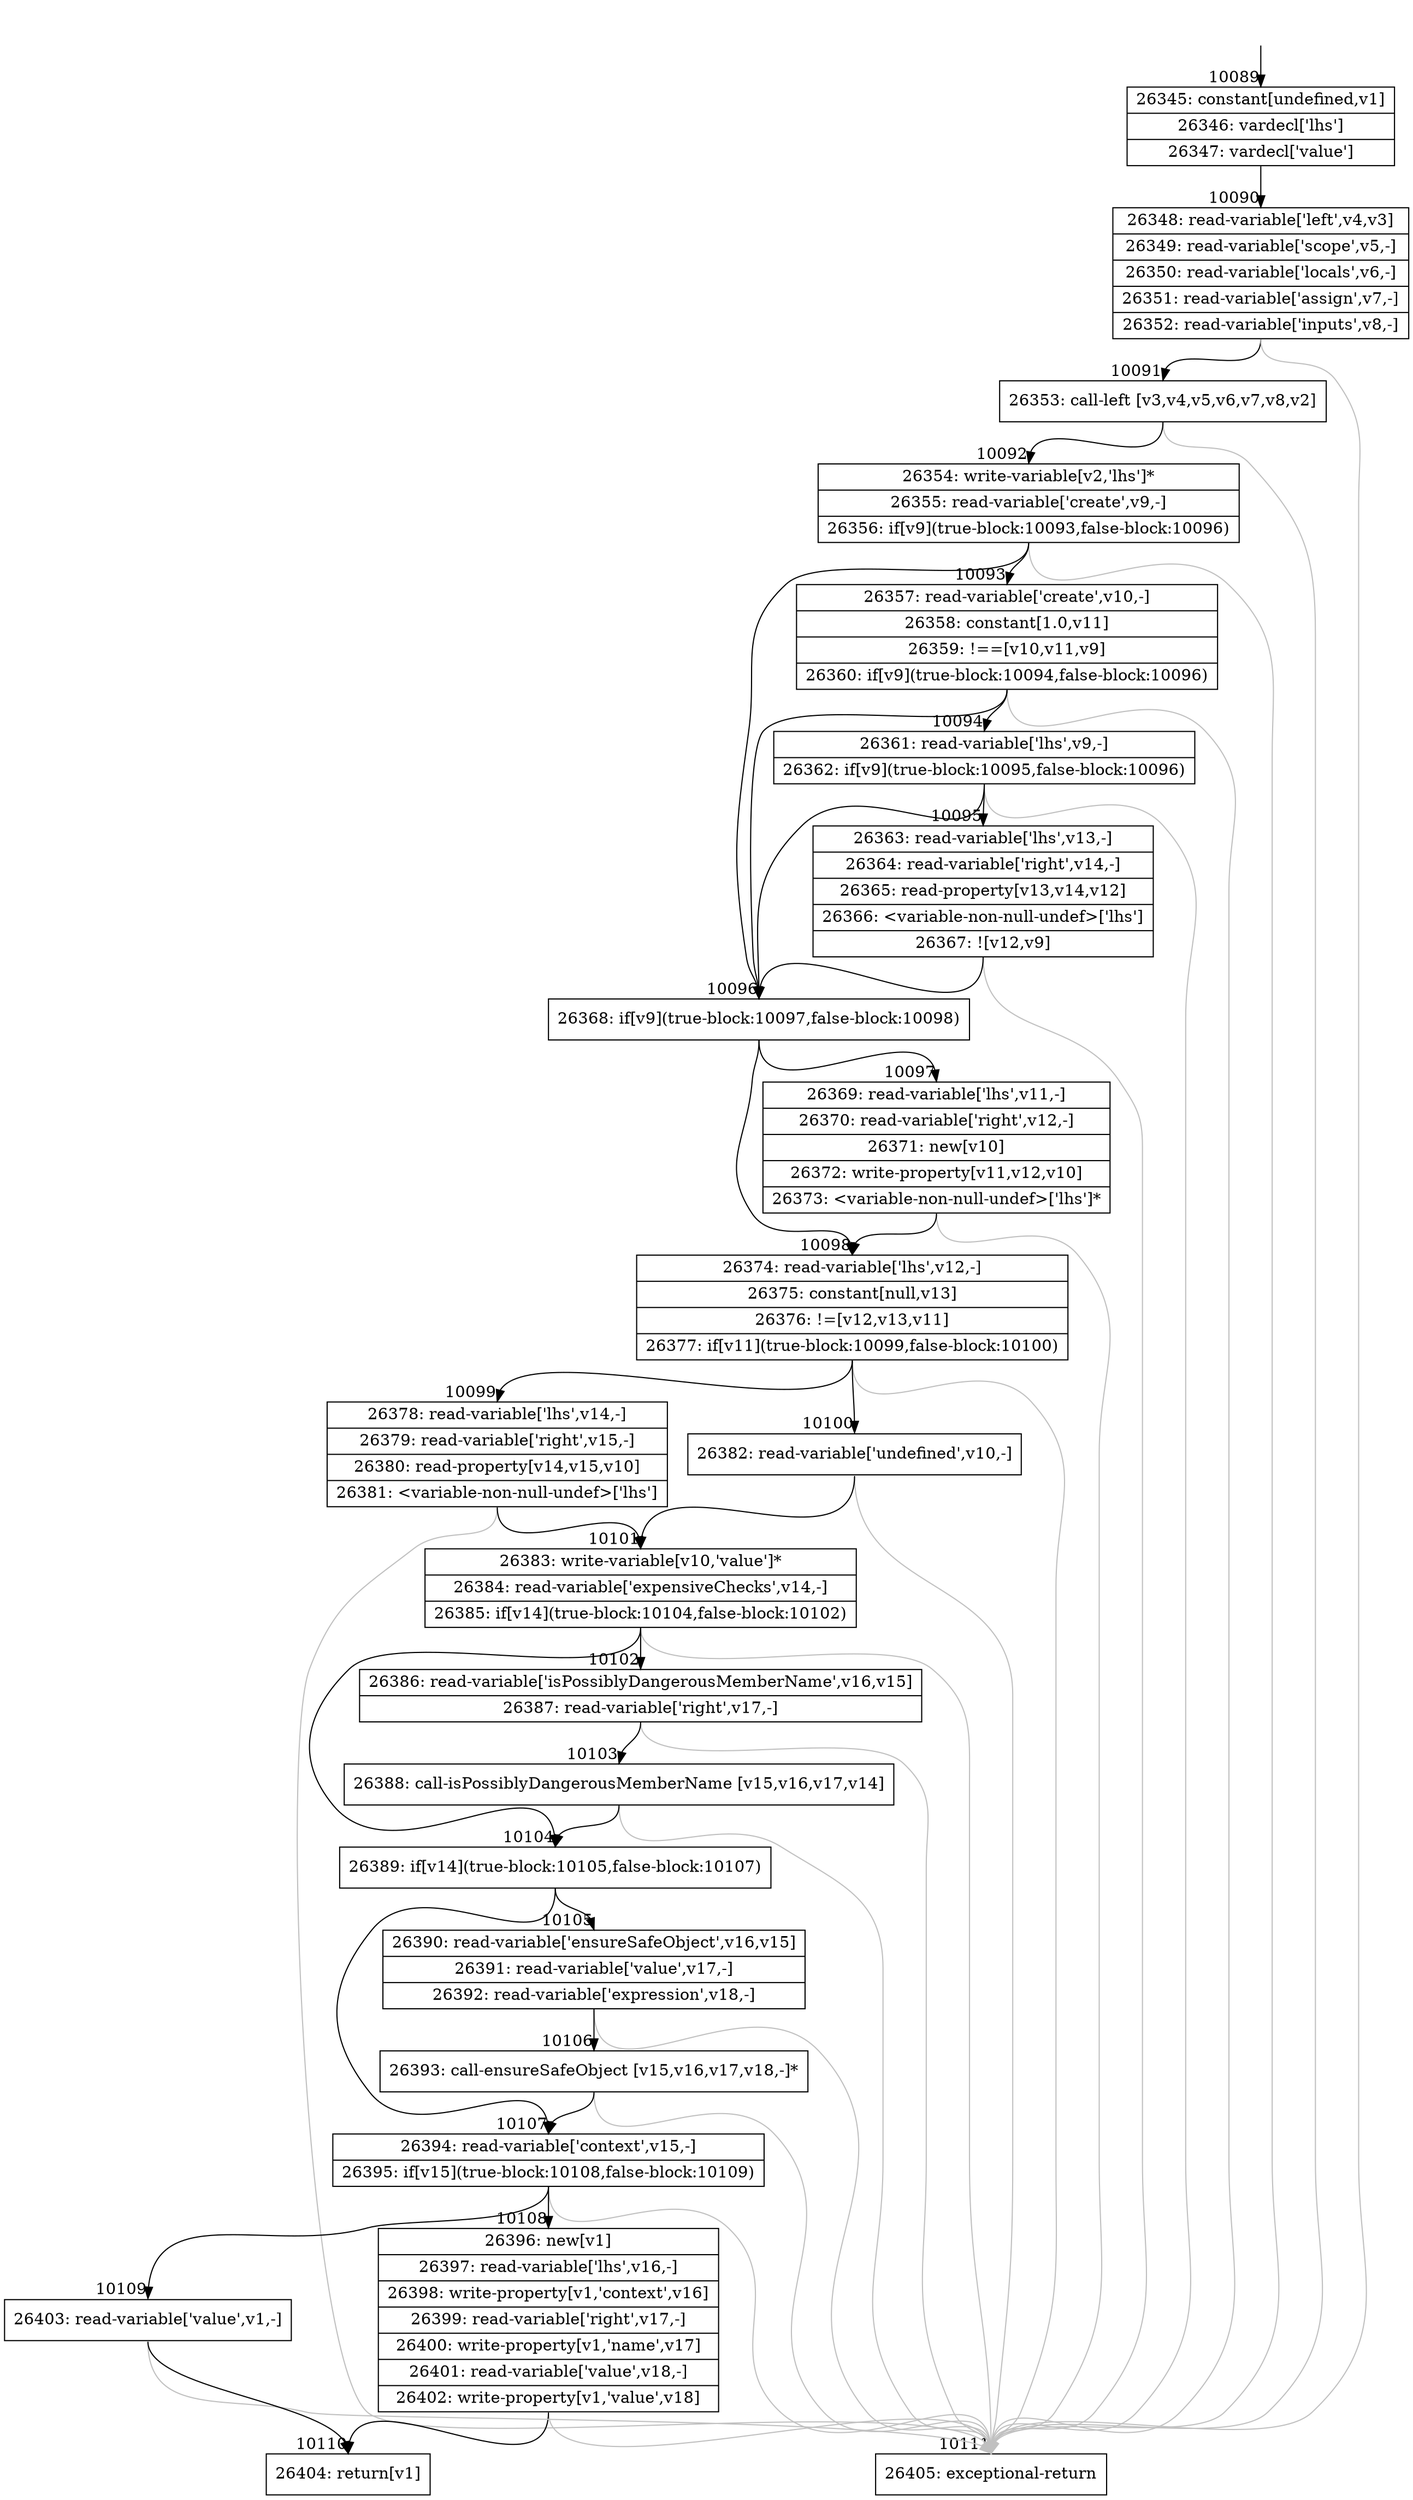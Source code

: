 digraph {
rankdir="TD"
BB_entry760[shape=none,label=""];
BB_entry760 -> BB10089 [tailport=s, headport=n, headlabel="    10089"]
BB10089 [shape=record label="{26345: constant[undefined,v1]|26346: vardecl['lhs']|26347: vardecl['value']}" ] 
BB10089 -> BB10090 [tailport=s, headport=n, headlabel="      10090"]
BB10090 [shape=record label="{26348: read-variable['left',v4,v3]|26349: read-variable['scope',v5,-]|26350: read-variable['locals',v6,-]|26351: read-variable['assign',v7,-]|26352: read-variable['inputs',v8,-]}" ] 
BB10090 -> BB10091 [tailport=s, headport=n, headlabel="      10091"]
BB10090 -> BB10111 [tailport=s, headport=n, color=gray, headlabel="      10111"]
BB10091 [shape=record label="{26353: call-left [v3,v4,v5,v6,v7,v8,v2]}" ] 
BB10091 -> BB10092 [tailport=s, headport=n, headlabel="      10092"]
BB10091 -> BB10111 [tailport=s, headport=n, color=gray]
BB10092 [shape=record label="{26354: write-variable[v2,'lhs']*|26355: read-variable['create',v9,-]|26356: if[v9](true-block:10093,false-block:10096)}" ] 
BB10092 -> BB10096 [tailport=s, headport=n, headlabel="      10096"]
BB10092 -> BB10093 [tailport=s, headport=n, headlabel="      10093"]
BB10092 -> BB10111 [tailport=s, headport=n, color=gray]
BB10093 [shape=record label="{26357: read-variable['create',v10,-]|26358: constant[1.0,v11]|26359: !==[v10,v11,v9]|26360: if[v9](true-block:10094,false-block:10096)}" ] 
BB10093 -> BB10096 [tailport=s, headport=n]
BB10093 -> BB10094 [tailport=s, headport=n, headlabel="      10094"]
BB10093 -> BB10111 [tailport=s, headport=n, color=gray]
BB10094 [shape=record label="{26361: read-variable['lhs',v9,-]|26362: if[v9](true-block:10095,false-block:10096)}" ] 
BB10094 -> BB10096 [tailport=s, headport=n]
BB10094 -> BB10095 [tailport=s, headport=n, headlabel="      10095"]
BB10094 -> BB10111 [tailport=s, headport=n, color=gray]
BB10095 [shape=record label="{26363: read-variable['lhs',v13,-]|26364: read-variable['right',v14,-]|26365: read-property[v13,v14,v12]|26366: \<variable-non-null-undef\>['lhs']|26367: ![v12,v9]}" ] 
BB10095 -> BB10096 [tailport=s, headport=n]
BB10095 -> BB10111 [tailport=s, headport=n, color=gray]
BB10096 [shape=record label="{26368: if[v9](true-block:10097,false-block:10098)}" ] 
BB10096 -> BB10097 [tailport=s, headport=n, headlabel="      10097"]
BB10096 -> BB10098 [tailport=s, headport=n, headlabel="      10098"]
BB10097 [shape=record label="{26369: read-variable['lhs',v11,-]|26370: read-variable['right',v12,-]|26371: new[v10]|26372: write-property[v11,v12,v10]|26373: \<variable-non-null-undef\>['lhs']*}" ] 
BB10097 -> BB10098 [tailport=s, headport=n]
BB10097 -> BB10111 [tailport=s, headport=n, color=gray]
BB10098 [shape=record label="{26374: read-variable['lhs',v12,-]|26375: constant[null,v13]|26376: !=[v12,v13,v11]|26377: if[v11](true-block:10099,false-block:10100)}" ] 
BB10098 -> BB10099 [tailport=s, headport=n, headlabel="      10099"]
BB10098 -> BB10100 [tailport=s, headport=n, headlabel="      10100"]
BB10098 -> BB10111 [tailport=s, headport=n, color=gray]
BB10099 [shape=record label="{26378: read-variable['lhs',v14,-]|26379: read-variable['right',v15,-]|26380: read-property[v14,v15,v10]|26381: \<variable-non-null-undef\>['lhs']}" ] 
BB10099 -> BB10101 [tailport=s, headport=n, headlabel="      10101"]
BB10099 -> BB10111 [tailport=s, headport=n, color=gray]
BB10100 [shape=record label="{26382: read-variable['undefined',v10,-]}" ] 
BB10100 -> BB10101 [tailport=s, headport=n]
BB10100 -> BB10111 [tailport=s, headport=n, color=gray]
BB10101 [shape=record label="{26383: write-variable[v10,'value']*|26384: read-variable['expensiveChecks',v14,-]|26385: if[v14](true-block:10104,false-block:10102)}" ] 
BB10101 -> BB10104 [tailport=s, headport=n, headlabel="      10104"]
BB10101 -> BB10102 [tailport=s, headport=n, headlabel="      10102"]
BB10101 -> BB10111 [tailport=s, headport=n, color=gray]
BB10102 [shape=record label="{26386: read-variable['isPossiblyDangerousMemberName',v16,v15]|26387: read-variable['right',v17,-]}" ] 
BB10102 -> BB10103 [tailport=s, headport=n, headlabel="      10103"]
BB10102 -> BB10111 [tailport=s, headport=n, color=gray]
BB10103 [shape=record label="{26388: call-isPossiblyDangerousMemberName [v15,v16,v17,v14]}" ] 
BB10103 -> BB10104 [tailport=s, headport=n]
BB10103 -> BB10111 [tailport=s, headport=n, color=gray]
BB10104 [shape=record label="{26389: if[v14](true-block:10105,false-block:10107)}" ] 
BB10104 -> BB10105 [tailport=s, headport=n, headlabel="      10105"]
BB10104 -> BB10107 [tailport=s, headport=n, headlabel="      10107"]
BB10105 [shape=record label="{26390: read-variable['ensureSafeObject',v16,v15]|26391: read-variable['value',v17,-]|26392: read-variable['expression',v18,-]}" ] 
BB10105 -> BB10106 [tailport=s, headport=n, headlabel="      10106"]
BB10105 -> BB10111 [tailport=s, headport=n, color=gray]
BB10106 [shape=record label="{26393: call-ensureSafeObject [v15,v16,v17,v18,-]*}" ] 
BB10106 -> BB10107 [tailport=s, headport=n]
BB10106 -> BB10111 [tailport=s, headport=n, color=gray]
BB10107 [shape=record label="{26394: read-variable['context',v15,-]|26395: if[v15](true-block:10108,false-block:10109)}" ] 
BB10107 -> BB10108 [tailport=s, headport=n, headlabel="      10108"]
BB10107 -> BB10109 [tailport=s, headport=n, headlabel="      10109"]
BB10107 -> BB10111 [tailport=s, headport=n, color=gray]
BB10108 [shape=record label="{26396: new[v1]|26397: read-variable['lhs',v16,-]|26398: write-property[v1,'context',v16]|26399: read-variable['right',v17,-]|26400: write-property[v1,'name',v17]|26401: read-variable['value',v18,-]|26402: write-property[v1,'value',v18]}" ] 
BB10108 -> BB10110 [tailport=s, headport=n, headlabel="      10110"]
BB10108 -> BB10111 [tailport=s, headport=n, color=gray]
BB10109 [shape=record label="{26403: read-variable['value',v1,-]}" ] 
BB10109 -> BB10110 [tailport=s, headport=n]
BB10109 -> BB10111 [tailport=s, headport=n, color=gray]
BB10110 [shape=record label="{26404: return[v1]}" ] 
BB10111 [shape=record label="{26405: exceptional-return}" ] 
//#$~ 13923
}

